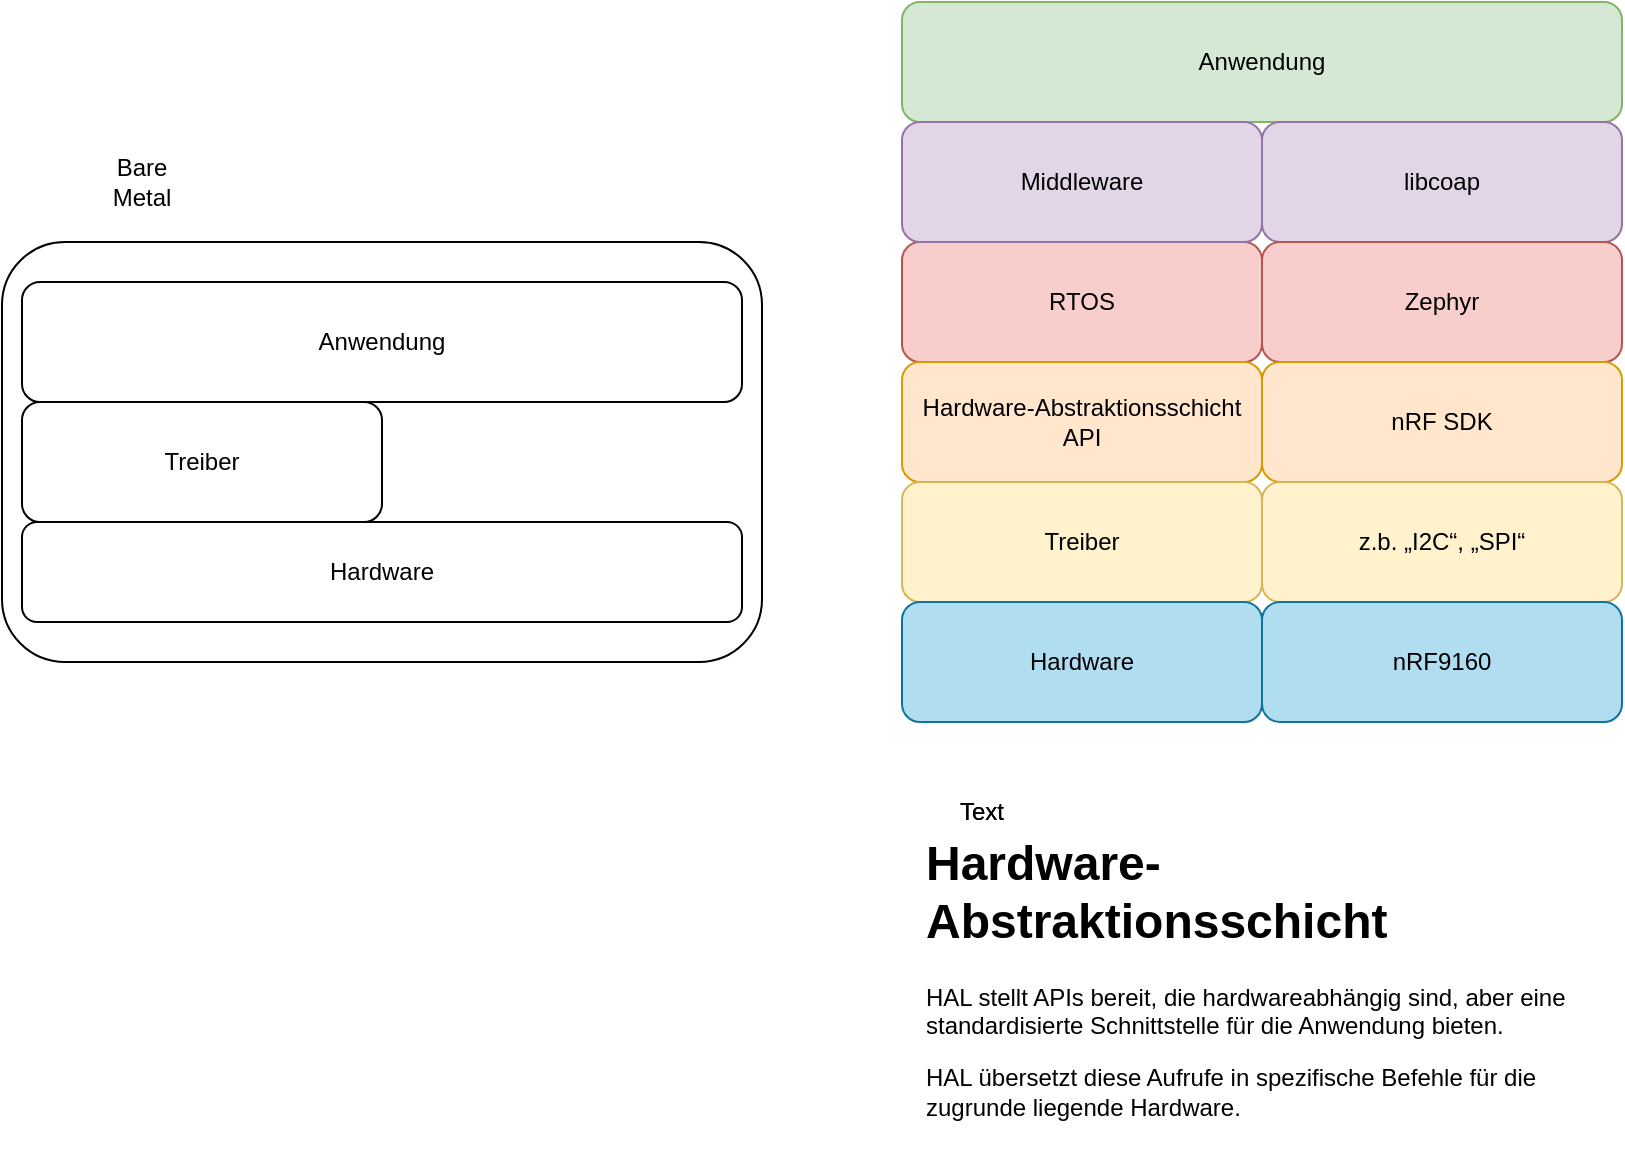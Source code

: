 <mxfile version="26.0.9">
  <diagram name="Seite-1" id="v4zKv522e2VMaitY0-yY">
    <mxGraphModel dx="1368" dy="743" grid="1" gridSize="10" guides="1" tooltips="1" connect="1" arrows="1" fold="1" page="1" pageScale="1" pageWidth="1169" pageHeight="826" math="0" shadow="0">
      <root>
        <mxCell id="0" />
        <mxCell id="1" parent="0" />
        <mxCell id="ytMAjWAJxm4MJN-wQsIq-3" value="Anwendung" style="rounded=1;whiteSpace=wrap;html=1;fillColor=#d5e8d4;strokeColor=#82b366;" parent="1" vertex="1">
          <mxGeometry x="540" y="70" width="360" height="60" as="geometry" />
        </mxCell>
        <mxCell id="ytMAjWAJxm4MJN-wQsIq-5" value="RTOS" style="rounded=1;whiteSpace=wrap;html=1;fillColor=#f8cecc;strokeColor=#b85450;" parent="1" vertex="1">
          <mxGeometry x="540" y="190" width="180" height="60" as="geometry" />
        </mxCell>
        <mxCell id="ytMAjWAJxm4MJN-wQsIq-6" value="&lt;div&gt;Hardware-Abstraktionsschicht&lt;/div&gt;&lt;div&gt;API&lt;br&gt; &lt;/div&gt;" style="rounded=1;whiteSpace=wrap;html=1;fillColor=#ffe6cc;strokeColor=#d79b00;" parent="1" vertex="1">
          <mxGeometry x="540" y="250" width="180" height="60" as="geometry" />
        </mxCell>
        <mxCell id="ytMAjWAJxm4MJN-wQsIq-7" value="&lt;h1 style=&quot;margin-top: 0px;&quot;&gt;Hardware-Abstraktionsschicht &lt;/h1&gt;&lt;p&gt;HAL stellt APIs bereit, die hardwareabhängig sind, aber eine standardisierte Schnittstelle für die Anwendung bieten.&lt;/p&gt;&lt;p&gt;HAL übersetzt diese Aufrufe in spezifische Befehle für die zugrunde liegende Hardware.&lt;/p&gt;" style="text;html=1;whiteSpace=wrap;overflow=hidden;rounded=0;" parent="1" vertex="1">
          <mxGeometry x="550" y="480" width="340" height="160" as="geometry" />
        </mxCell>
        <mxCell id="ytMAjWAJxm4MJN-wQsIq-8" value="Treiber" style="rounded=1;whiteSpace=wrap;html=1;fillColor=#fff2cc;strokeColor=#d6b656;" parent="1" vertex="1">
          <mxGeometry x="540" y="310" width="180" height="60" as="geometry" />
        </mxCell>
        <mxCell id="ytMAjWAJxm4MJN-wQsIq-9" value="" style="rounded=1;whiteSpace=wrap;html=1;" parent="1" vertex="1">
          <mxGeometry x="90" y="190" width="380" height="210" as="geometry" />
        </mxCell>
        <mxCell id="ytMAjWAJxm4MJN-wQsIq-10" value="Hardware" style="rounded=1;whiteSpace=wrap;html=1;" parent="1" vertex="1">
          <mxGeometry x="100" y="330" width="360" height="50" as="geometry" />
        </mxCell>
        <mxCell id="ytMAjWAJxm4MJN-wQsIq-11" value="Treiber" style="rounded=1;whiteSpace=wrap;html=1;" parent="1" vertex="1">
          <mxGeometry x="100" y="270" width="180" height="60" as="geometry" />
        </mxCell>
        <mxCell id="ytMAjWAJxm4MJN-wQsIq-12" value="Anwendung" style="rounded=1;whiteSpace=wrap;html=1;" parent="1" vertex="1">
          <mxGeometry x="100" y="210" width="360" height="60" as="geometry" />
        </mxCell>
        <mxCell id="ytMAjWAJxm4MJN-wQsIq-13" value="Text" style="text;html=1;align=center;verticalAlign=middle;whiteSpace=wrap;rounded=0;" parent="1" vertex="1">
          <mxGeometry x="550" y="460" width="60" height="30" as="geometry" />
        </mxCell>
        <mxCell id="ytMAjWAJxm4MJN-wQsIq-14" value="Text" style="text;html=1;align=center;verticalAlign=middle;whiteSpace=wrap;rounded=0;" parent="1" vertex="1">
          <mxGeometry x="550" y="460" width="60" height="30" as="geometry" />
        </mxCell>
        <mxCell id="ytMAjWAJxm4MJN-wQsIq-15" value="Bare Metal" style="text;html=1;align=center;verticalAlign=middle;whiteSpace=wrap;rounded=0;" parent="1" vertex="1">
          <mxGeometry x="130" y="145" width="60" height="30" as="geometry" />
        </mxCell>
        <mxCell id="ytMAjWAJxm4MJN-wQsIq-16" value="Middleware" style="rounded=1;whiteSpace=wrap;html=1;fillColor=#e1d5e7;strokeColor=#9673a6;" parent="1" vertex="1">
          <mxGeometry x="540" y="130" width="180" height="60" as="geometry" />
        </mxCell>
        <mxCell id="bA9BY9x82zkZprAN7XAF-2" value="libcoap" style="rounded=1;whiteSpace=wrap;html=1;fillColor=#e1d5e7;strokeColor=#9673a6;" vertex="1" parent="1">
          <mxGeometry x="720" y="130" width="180" height="60" as="geometry" />
        </mxCell>
        <mxCell id="bA9BY9x82zkZprAN7XAF-3" value="Zephyr" style="rounded=1;whiteSpace=wrap;html=1;fillColor=#f8cecc;strokeColor=#b85450;" vertex="1" parent="1">
          <mxGeometry x="720" y="190" width="180" height="60" as="geometry" />
        </mxCell>
        <mxCell id="bA9BY9x82zkZprAN7XAF-4" value="nRF SDK" style="rounded=1;whiteSpace=wrap;html=1;fillColor=#ffe6cc;strokeColor=#d79b00;" vertex="1" parent="1">
          <mxGeometry x="720" y="250" width="180" height="60" as="geometry" />
        </mxCell>
        <mxCell id="bA9BY9x82zkZprAN7XAF-6" value="z.b. „I2C“, „SPI“" style="rounded=1;whiteSpace=wrap;html=1;fillColor=#fff2cc;strokeColor=#d6b656;" vertex="1" parent="1">
          <mxGeometry x="720" y="310" width="180" height="60" as="geometry" />
        </mxCell>
        <mxCell id="bA9BY9x82zkZprAN7XAF-7" value="nRF9160" style="rounded=1;whiteSpace=wrap;html=1;fillColor=#b1ddf0;strokeColor=#10739e;" vertex="1" parent="1">
          <mxGeometry x="720" y="370" width="180" height="60" as="geometry" />
        </mxCell>
        <mxCell id="bA9BY9x82zkZprAN7XAF-8" value="Hardware" style="rounded=1;whiteSpace=wrap;html=1;fillColor=#b1ddf0;strokeColor=#10739e;" vertex="1" parent="1">
          <mxGeometry x="540" y="370" width="180" height="60" as="geometry" />
        </mxCell>
      </root>
    </mxGraphModel>
  </diagram>
</mxfile>
